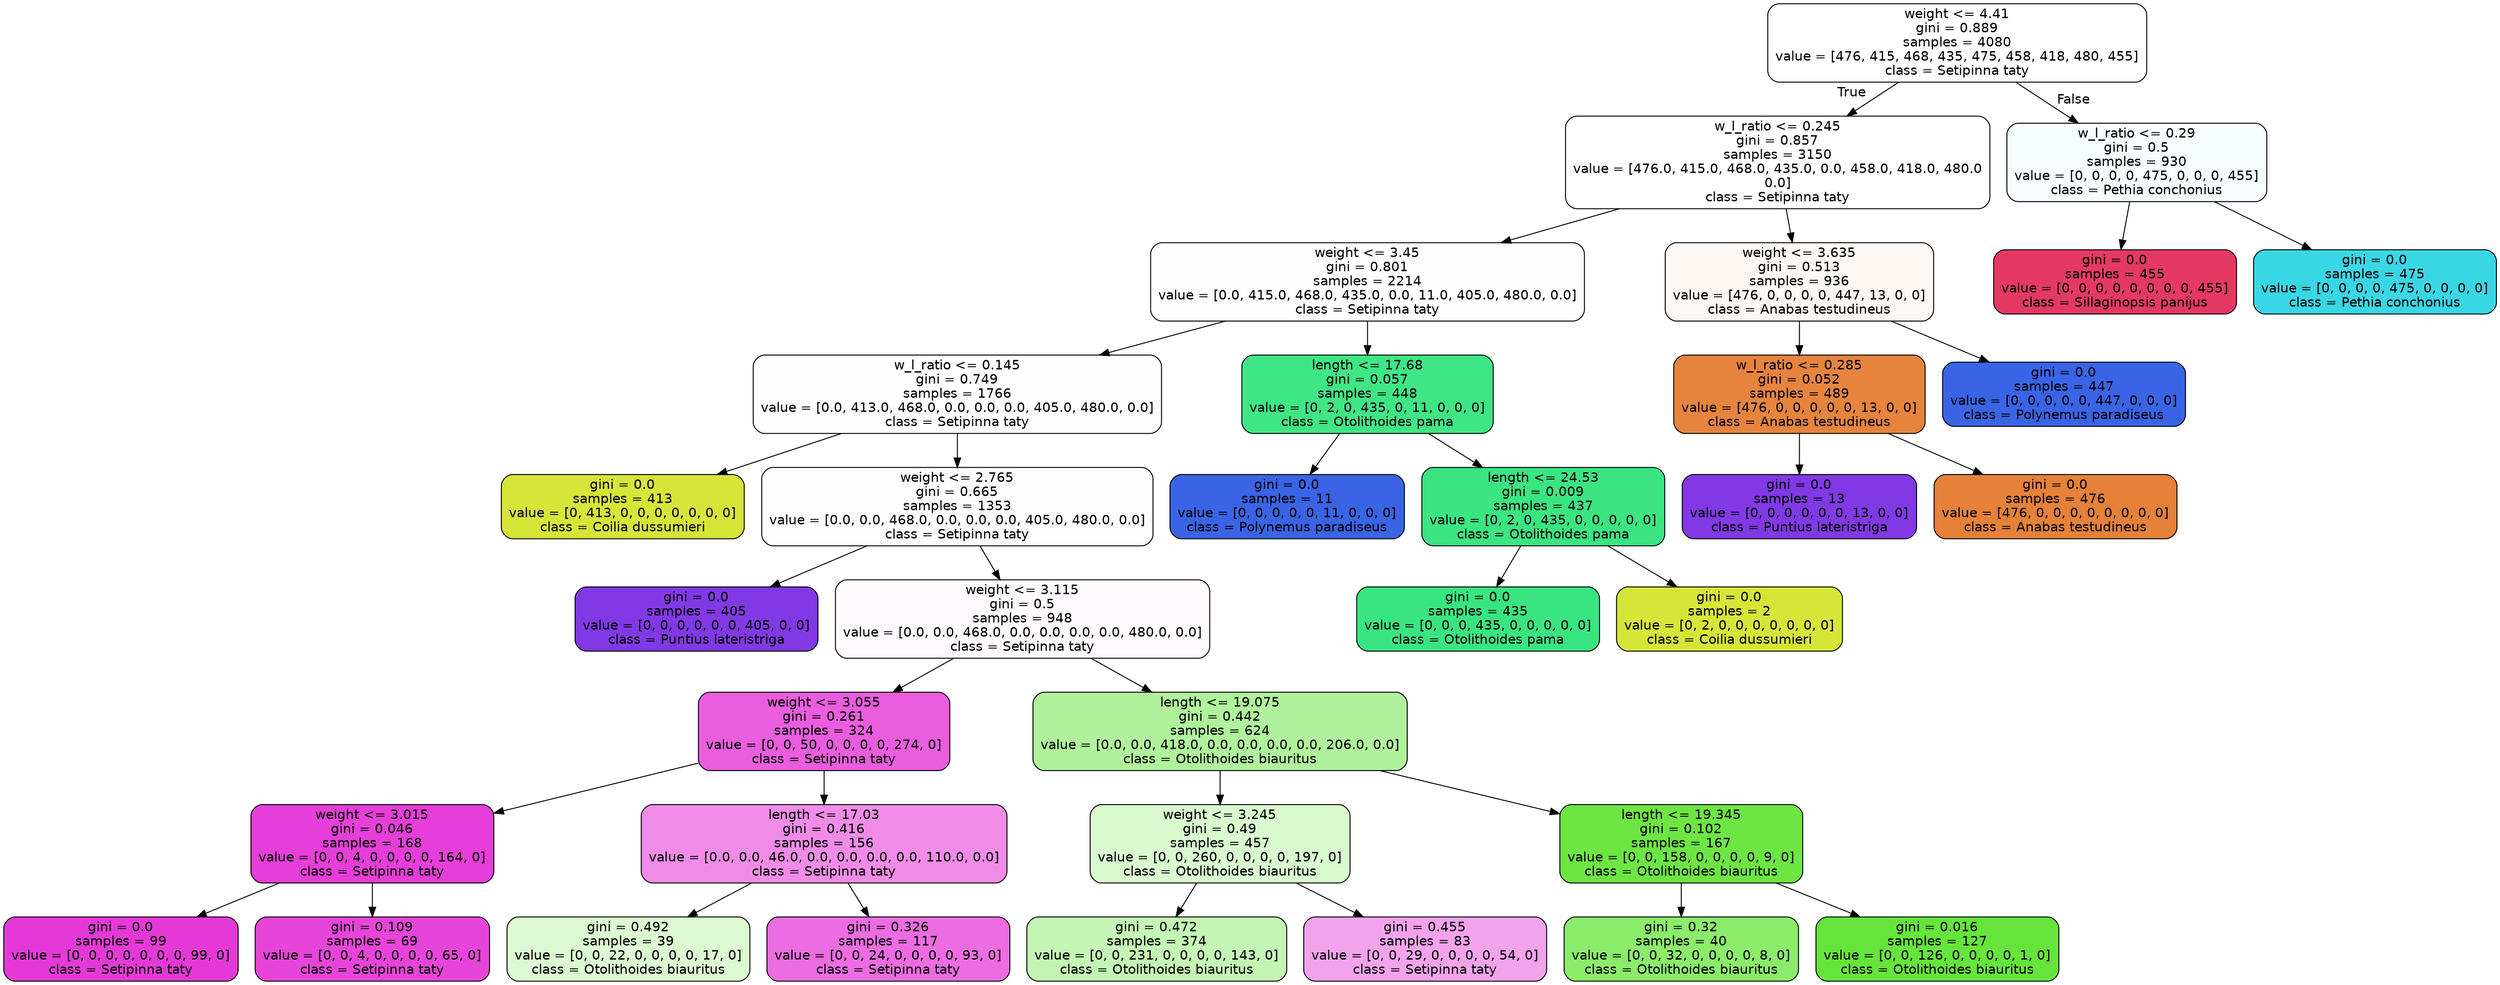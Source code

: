 digraph Tree {
node [shape=box, style="filled, rounded", color="black", fontname="helvetica"] ;
edge [fontname="helvetica"] ;
0 [label="weight <= 4.41\ngini = 0.889\nsamples = 4080\nvalue = [476, 415, 468, 435, 475, 458, 418, 480, 455]\nclass = Setipinna taty", fillcolor="#ffffff"] ;
1 [label="w_l_ratio <= 0.245\ngini = 0.857\nsamples = 3150\nvalue = [476.0, 415.0, 468.0, 435.0, 0.0, 458.0, 418.0, 480.0\n0.0]\nclass = Setipinna taty", fillcolor="#ffffff"] ;
0 -> 1 [labeldistance=2.5, labelangle=45, headlabel="True"] ;
2 [label="weight <= 3.45\ngini = 0.801\nsamples = 2214\nvalue = [0.0, 415.0, 468.0, 435.0, 0.0, 11.0, 405.0, 480.0, 0.0]\nclass = Setipinna taty", fillcolor="#fffeff"] ;
1 -> 2 ;
3 [label="w_l_ratio <= 0.145\ngini = 0.749\nsamples = 1766\nvalue = [0.0, 413.0, 468.0, 0.0, 0.0, 0.0, 405.0, 480.0, 0.0]\nclass = Setipinna taty", fillcolor="#fffdff"] ;
2 -> 3 ;
4 [label="gini = 0.0\nsamples = 413\nvalue = [0, 413, 0, 0, 0, 0, 0, 0, 0]\nclass = Coilia dussumieri", fillcolor="#d7e539"] ;
3 -> 4 ;
5 [label="weight <= 2.765\ngini = 0.665\nsamples = 1353\nvalue = [0.0, 0.0, 468.0, 0.0, 0.0, 0.0, 405.0, 480.0, 0.0]\nclass = Setipinna taty", fillcolor="#fffcfe"] ;
3 -> 5 ;
6 [label="gini = 0.0\nsamples = 405\nvalue = [0, 0, 0, 0, 0, 0, 405, 0, 0]\nclass = Puntius lateristriga", fillcolor="#8139e5"] ;
5 -> 6 ;
7 [label="weight <= 3.115\ngini = 0.5\nsamples = 948\nvalue = [0.0, 0.0, 468.0, 0.0, 0.0, 0.0, 0.0, 480.0, 0.0]\nclass = Setipinna taty", fillcolor="#fefafe"] ;
5 -> 7 ;
8 [label="weight <= 3.055\ngini = 0.261\nsamples = 324\nvalue = [0, 0, 50, 0, 0, 0, 0, 274, 0]\nclass = Setipinna taty", fillcolor="#ea5dde"] ;
7 -> 8 ;
9 [label="weight <= 3.015\ngini = 0.046\nsamples = 168\nvalue = [0, 0, 4, 0, 0, 0, 0, 164, 0]\nclass = Setipinna taty", fillcolor="#e63ed8"] ;
8 -> 9 ;
10 [label="gini = 0.0\nsamples = 99\nvalue = [0, 0, 0, 0, 0, 0, 0, 99, 0]\nclass = Setipinna taty", fillcolor="#e539d7"] ;
9 -> 10 ;
11 [label="gini = 0.109\nsamples = 69\nvalue = [0, 0, 4, 0, 0, 0, 0, 65, 0]\nclass = Setipinna taty", fillcolor="#e745d9"] ;
9 -> 11 ;
12 [label="length <= 17.03\ngini = 0.416\nsamples = 156\nvalue = [0.0, 0.0, 46.0, 0.0, 0.0, 0.0, 0.0, 110.0, 0.0]\nclass = Setipinna taty", fillcolor="#f08ce8"] ;
8 -> 12 ;
13 [label="gini = 0.492\nsamples = 39\nvalue = [0, 0, 22, 0, 0, 0, 0, 17, 0]\nclass = Otolithoides biauritus", fillcolor="#dcf9d2"] ;
12 -> 13 ;
14 [label="gini = 0.326\nsamples = 117\nvalue = [0, 0, 24, 0, 0, 0, 0, 93, 0]\nclass = Setipinna taty", fillcolor="#ec6ce1"] ;
12 -> 14 ;
15 [label="length <= 19.075\ngini = 0.442\nsamples = 624\nvalue = [0.0, 0.0, 418.0, 0.0, 0.0, 0.0, 0.0, 206.0, 0.0]\nclass = Otolithoides biauritus", fillcolor="#b0f29b"] ;
7 -> 15 ;
16 [label="weight <= 3.245\ngini = 0.49\nsamples = 457\nvalue = [0, 0, 260, 0, 0, 0, 0, 197, 0]\nclass = Otolithoides biauritus", fillcolor="#d9f9cf"] ;
15 -> 16 ;
17 [label="gini = 0.472\nsamples = 374\nvalue = [0, 0, 231, 0, 0, 0, 0, 143, 0]\nclass = Otolithoides biauritus", fillcolor="#c4f5b4"] ;
16 -> 17 ;
18 [label="gini = 0.455\nsamples = 83\nvalue = [0, 0, 29, 0, 0, 0, 0, 54, 0]\nclass = Setipinna taty", fillcolor="#f3a3ec"] ;
16 -> 18 ;
19 [label="length <= 19.345\ngini = 0.102\nsamples = 167\nvalue = [0, 0, 158, 0, 0, 0, 0, 9, 0]\nclass = Otolithoides biauritus", fillcolor="#6de644"] ;
15 -> 19 ;
20 [label="gini = 0.32\nsamples = 40\nvalue = [0, 0, 32, 0, 0, 0, 0, 8, 0]\nclass = Otolithoides biauritus", fillcolor="#8bec6a"] ;
19 -> 20 ;
21 [label="gini = 0.016\nsamples = 127\nvalue = [0, 0, 126, 0, 0, 0, 0, 1, 0]\nclass = Otolithoides biauritus", fillcolor="#65e53b"] ;
19 -> 21 ;
22 [label="length <= 17.68\ngini = 0.057\nsamples = 448\nvalue = [0, 2, 0, 435, 0, 11, 0, 0, 0]\nclass = Otolithoides pama", fillcolor="#3fe685"] ;
2 -> 22 ;
23 [label="gini = 0.0\nsamples = 11\nvalue = [0, 0, 0, 0, 0, 11, 0, 0, 0]\nclass = Polynemus paradiseus", fillcolor="#3964e5"] ;
22 -> 23 ;
24 [label="length <= 24.53\ngini = 0.009\nsamples = 437\nvalue = [0, 2, 0, 435, 0, 0, 0, 0, 0]\nclass = Otolithoides pama", fillcolor="#3ae582"] ;
22 -> 24 ;
25 [label="gini = 0.0\nsamples = 435\nvalue = [0, 0, 0, 435, 0, 0, 0, 0, 0]\nclass = Otolithoides pama", fillcolor="#39e581"] ;
24 -> 25 ;
26 [label="gini = 0.0\nsamples = 2\nvalue = [0, 2, 0, 0, 0, 0, 0, 0, 0]\nclass = Coilia dussumieri", fillcolor="#d7e539"] ;
24 -> 26 ;
27 [label="weight <= 3.635\ngini = 0.513\nsamples = 936\nvalue = [476, 0, 0, 0, 0, 447, 13, 0, 0]\nclass = Anabas testudineus", fillcolor="#fdf8f3"] ;
1 -> 27 ;
28 [label="w_l_ratio <= 0.285\ngini = 0.052\nsamples = 489\nvalue = [476, 0, 0, 0, 0, 0, 13, 0, 0]\nclass = Anabas testudineus", fillcolor="#e6843e"] ;
27 -> 28 ;
29 [label="gini = 0.0\nsamples = 13\nvalue = [0, 0, 0, 0, 0, 0, 13, 0, 0]\nclass = Puntius lateristriga", fillcolor="#8139e5"] ;
28 -> 29 ;
30 [label="gini = 0.0\nsamples = 476\nvalue = [476, 0, 0, 0, 0, 0, 0, 0, 0]\nclass = Anabas testudineus", fillcolor="#e58139"] ;
28 -> 30 ;
31 [label="gini = 0.0\nsamples = 447\nvalue = [0, 0, 0, 0, 0, 447, 0, 0, 0]\nclass = Polynemus paradiseus", fillcolor="#3964e5"] ;
27 -> 31 ;
32 [label="w_l_ratio <= 0.29\ngini = 0.5\nsamples = 930\nvalue = [0, 0, 0, 0, 475, 0, 0, 0, 455]\nclass = Pethia conchonius", fillcolor="#f7fdfe"] ;
0 -> 32 [labeldistance=2.5, labelangle=-45, headlabel="False"] ;
33 [label="gini = 0.0\nsamples = 455\nvalue = [0, 0, 0, 0, 0, 0, 0, 0, 455]\nclass = Sillaginopsis panijus", fillcolor="#e53964"] ;
32 -> 33 ;
34 [label="gini = 0.0\nsamples = 475\nvalue = [0, 0, 0, 0, 475, 0, 0, 0, 0]\nclass = Pethia conchonius", fillcolor="#39d7e5"] ;
32 -> 34 ;
}